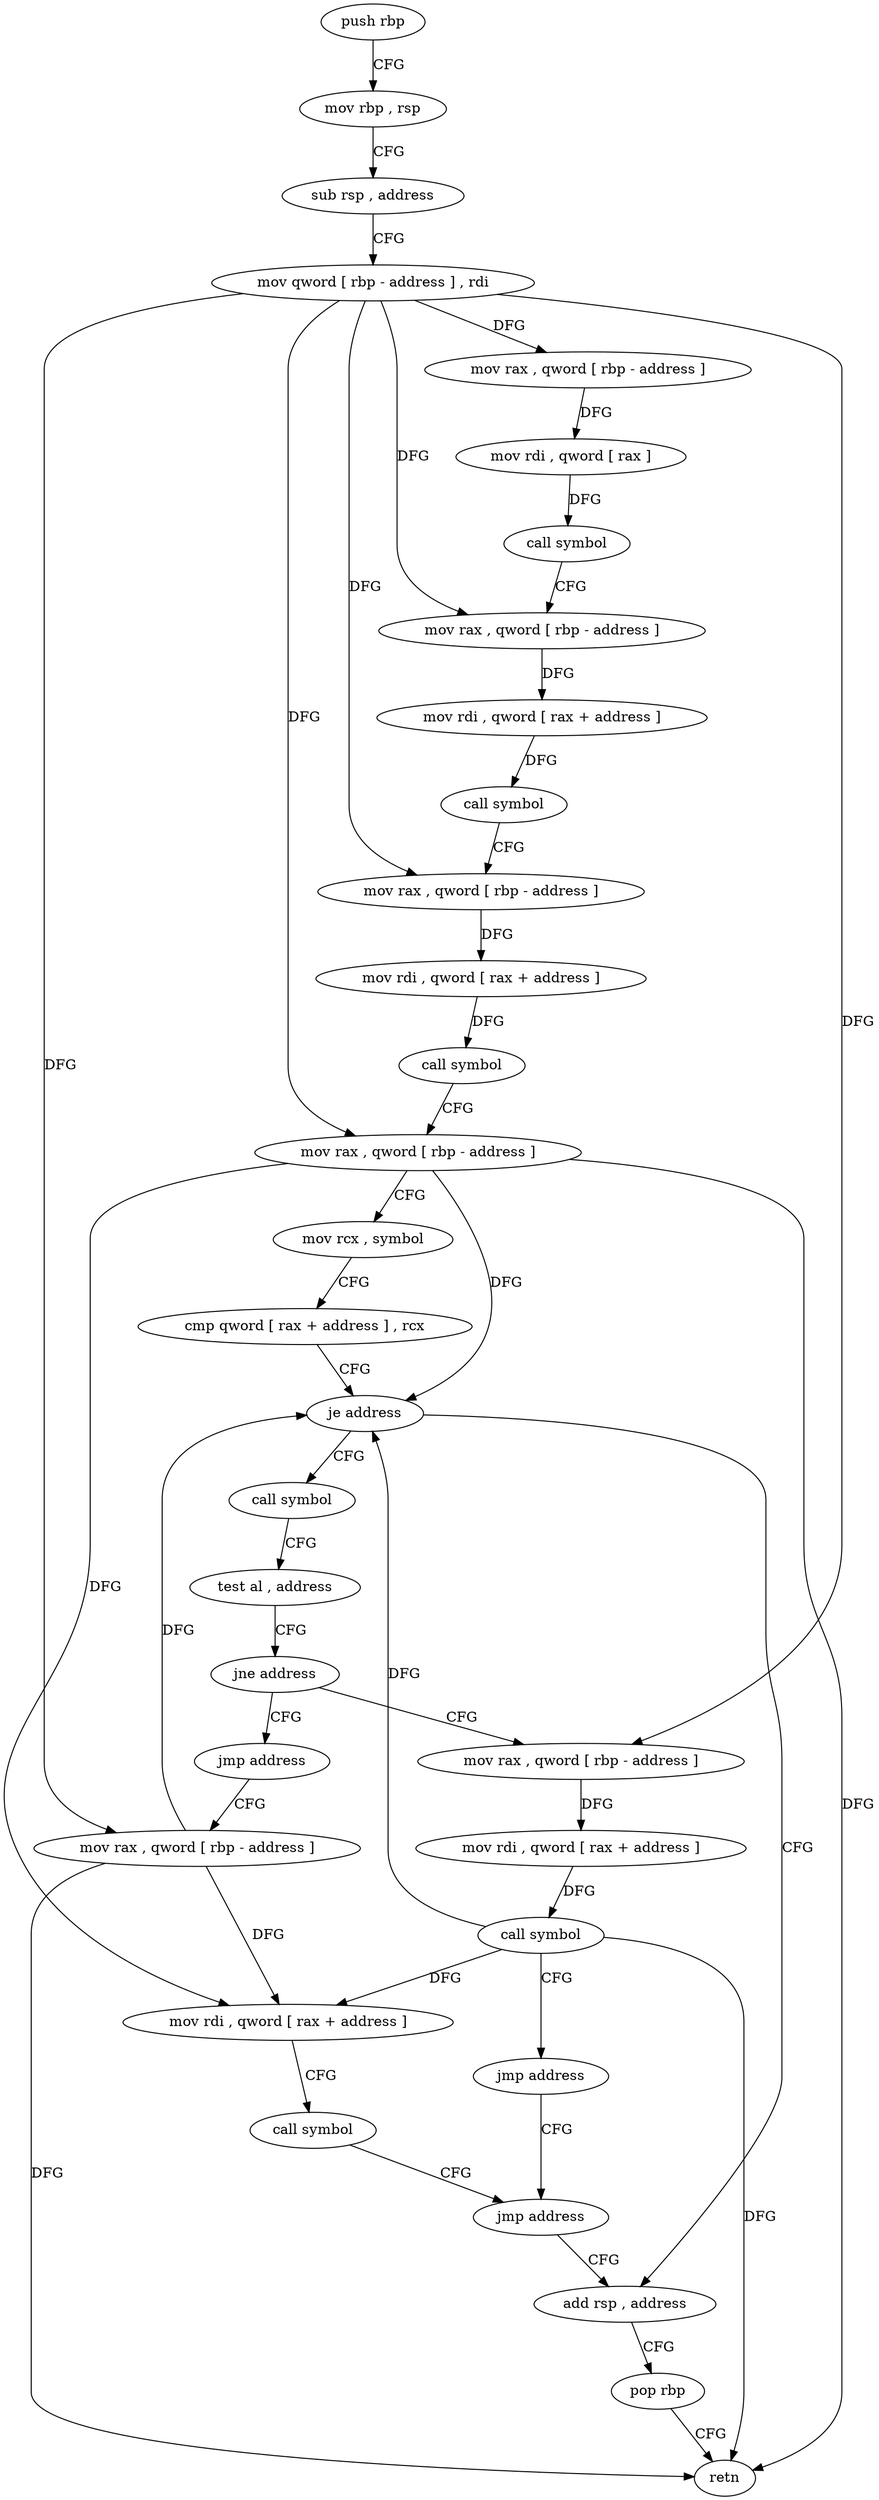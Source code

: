 digraph "func" {
"4233328" [label = "push rbp" ]
"4233329" [label = "mov rbp , rsp" ]
"4233332" [label = "sub rsp , address" ]
"4233336" [label = "mov qword [ rbp - address ] , rdi" ]
"4233340" [label = "mov rax , qword [ rbp - address ]" ]
"4233344" [label = "mov rdi , qword [ rax ]" ]
"4233347" [label = "call symbol" ]
"4233352" [label = "mov rax , qword [ rbp - address ]" ]
"4233356" [label = "mov rdi , qword [ rax + address ]" ]
"4233360" [label = "call symbol" ]
"4233365" [label = "mov rax , qword [ rbp - address ]" ]
"4233369" [label = "mov rdi , qword [ rax + address ]" ]
"4233373" [label = "call symbol" ]
"4233378" [label = "mov rax , qword [ rbp - address ]" ]
"4233382" [label = "mov rcx , symbol" ]
"4233392" [label = "cmp qword [ rax + address ] , rcx" ]
"4233399" [label = "je address" ]
"4233465" [label = "add rsp , address" ]
"4233405" [label = "call symbol" ]
"4233469" [label = "pop rbp" ]
"4233470" [label = "retn" ]
"4233410" [label = "test al , address" ]
"4233412" [label = "jne address" ]
"4233423" [label = "mov rax , qword [ rbp - address ]" ]
"4233418" [label = "jmp address" ]
"4233427" [label = "mov rdi , qword [ rax + address ]" ]
"4233434" [label = "call symbol" ]
"4233439" [label = "jmp address" ]
"4233460" [label = "jmp address" ]
"4233444" [label = "mov rax , qword [ rbp - address ]" ]
"4233448" [label = "mov rdi , qword [ rax + address ]" ]
"4233455" [label = "call symbol" ]
"4233328" -> "4233329" [ label = "CFG" ]
"4233329" -> "4233332" [ label = "CFG" ]
"4233332" -> "4233336" [ label = "CFG" ]
"4233336" -> "4233340" [ label = "DFG" ]
"4233336" -> "4233352" [ label = "DFG" ]
"4233336" -> "4233365" [ label = "DFG" ]
"4233336" -> "4233378" [ label = "DFG" ]
"4233336" -> "4233423" [ label = "DFG" ]
"4233336" -> "4233444" [ label = "DFG" ]
"4233340" -> "4233344" [ label = "DFG" ]
"4233344" -> "4233347" [ label = "DFG" ]
"4233347" -> "4233352" [ label = "CFG" ]
"4233352" -> "4233356" [ label = "DFG" ]
"4233356" -> "4233360" [ label = "DFG" ]
"4233360" -> "4233365" [ label = "CFG" ]
"4233365" -> "4233369" [ label = "DFG" ]
"4233369" -> "4233373" [ label = "DFG" ]
"4233373" -> "4233378" [ label = "CFG" ]
"4233378" -> "4233382" [ label = "CFG" ]
"4233378" -> "4233399" [ label = "DFG" ]
"4233378" -> "4233470" [ label = "DFG" ]
"4233378" -> "4233448" [ label = "DFG" ]
"4233382" -> "4233392" [ label = "CFG" ]
"4233392" -> "4233399" [ label = "CFG" ]
"4233399" -> "4233465" [ label = "CFG" ]
"4233399" -> "4233405" [ label = "CFG" ]
"4233465" -> "4233469" [ label = "CFG" ]
"4233405" -> "4233410" [ label = "CFG" ]
"4233469" -> "4233470" [ label = "CFG" ]
"4233410" -> "4233412" [ label = "CFG" ]
"4233412" -> "4233423" [ label = "CFG" ]
"4233412" -> "4233418" [ label = "CFG" ]
"4233423" -> "4233427" [ label = "DFG" ]
"4233418" -> "4233444" [ label = "CFG" ]
"4233427" -> "4233434" [ label = "DFG" ]
"4233434" -> "4233439" [ label = "CFG" ]
"4233434" -> "4233399" [ label = "DFG" ]
"4233434" -> "4233470" [ label = "DFG" ]
"4233434" -> "4233448" [ label = "DFG" ]
"4233439" -> "4233460" [ label = "CFG" ]
"4233460" -> "4233465" [ label = "CFG" ]
"4233444" -> "4233448" [ label = "DFG" ]
"4233444" -> "4233399" [ label = "DFG" ]
"4233444" -> "4233470" [ label = "DFG" ]
"4233448" -> "4233455" [ label = "CFG" ]
"4233455" -> "4233460" [ label = "CFG" ]
}
